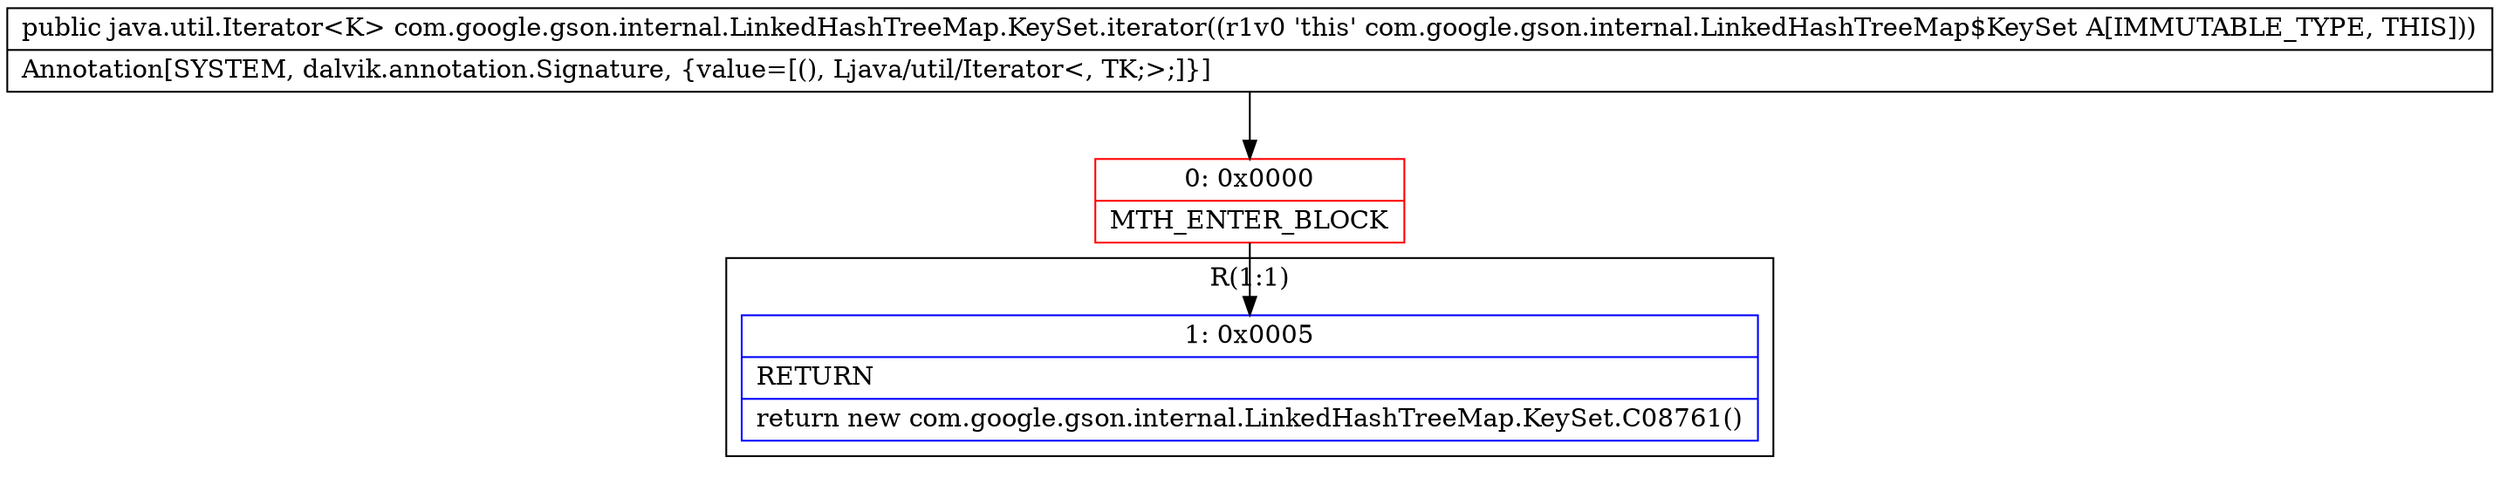 digraph "CFG forcom.google.gson.internal.LinkedHashTreeMap.KeySet.iterator()Ljava\/util\/Iterator;" {
subgraph cluster_Region_1730241259 {
label = "R(1:1)";
node [shape=record,color=blue];
Node_1 [shape=record,label="{1\:\ 0x0005|RETURN\l|return new com.google.gson.internal.LinkedHashTreeMap.KeySet.C08761()\l}"];
}
Node_0 [shape=record,color=red,label="{0\:\ 0x0000|MTH_ENTER_BLOCK\l}"];
MethodNode[shape=record,label="{public java.util.Iterator\<K\> com.google.gson.internal.LinkedHashTreeMap.KeySet.iterator((r1v0 'this' com.google.gson.internal.LinkedHashTreeMap$KeySet A[IMMUTABLE_TYPE, THIS]))  | Annotation[SYSTEM, dalvik.annotation.Signature, \{value=[(), Ljava\/util\/Iterator\<, TK;\>;]\}]\l}"];
MethodNode -> Node_0;
Node_0 -> Node_1;
}

